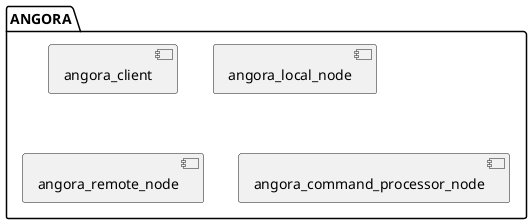 @startuml

package "ANGORA" {
    [angora_client]
    [angora_local_node]
    [angora_remote_node]
    [angora_command_processor_node]
}

@enduml
